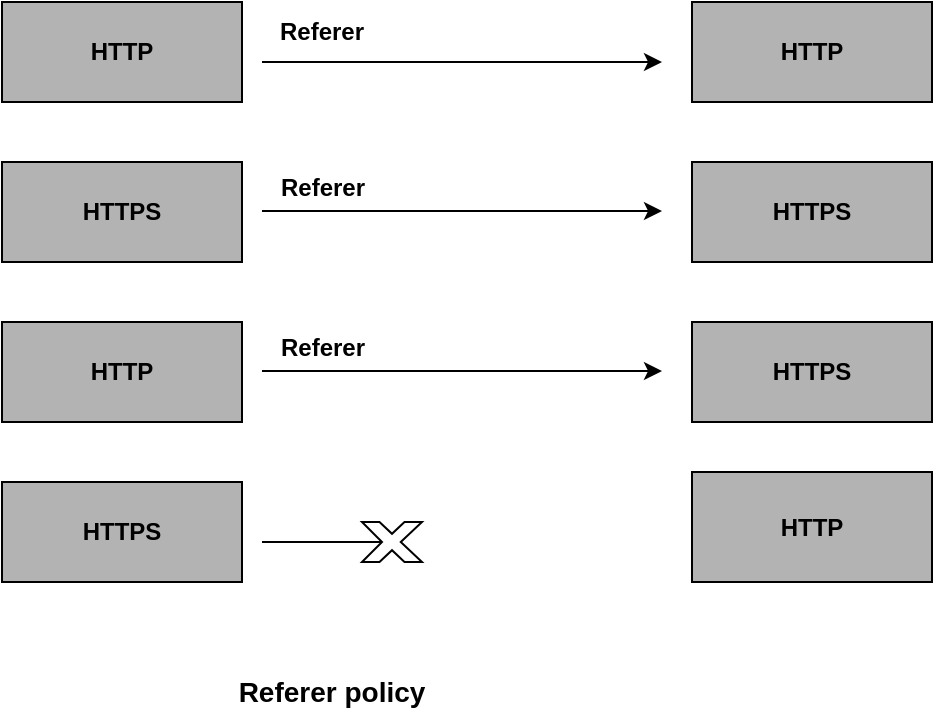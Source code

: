 <mxfile version="24.8.4">
  <diagram name="Page-1" id="c4P0QMS0-4G8p_oBopXX">
    <mxGraphModel dx="1120" dy="468" grid="1" gridSize="10" guides="1" tooltips="1" connect="1" arrows="1" fold="1" page="1" pageScale="1" pageWidth="850" pageHeight="1100" math="0" shadow="0">
      <root>
        <mxCell id="0" />
        <mxCell id="1" parent="0" />
        <mxCell id="PDgRdPxH8ZEeAix5t_-z-50" value="&lt;b&gt;HTTP&lt;/b&gt;" style="rounded=0;whiteSpace=wrap;html=1;fillColor=#B3B3B3;" vertex="1" parent="1">
          <mxGeometry x="80" y="80" width="120" height="50" as="geometry" />
        </mxCell>
        <mxCell id="PDgRdPxH8ZEeAix5t_-z-51" value="&lt;b&gt;HTTPS&lt;/b&gt;" style="rounded=0;whiteSpace=wrap;html=1;fillColor=#B3B3B3;" vertex="1" parent="1">
          <mxGeometry x="80" y="160" width="120" height="50" as="geometry" />
        </mxCell>
        <mxCell id="PDgRdPxH8ZEeAix5t_-z-53" value="&lt;b&gt;HTTP&lt;/b&gt;" style="rounded=0;whiteSpace=wrap;html=1;fillColor=#B3B3B3;" vertex="1" parent="1">
          <mxGeometry x="80" y="240" width="120" height="50" as="geometry" />
        </mxCell>
        <mxCell id="PDgRdPxH8ZEeAix5t_-z-54" value="&lt;b&gt;HTTPS&lt;/b&gt;" style="rounded=0;whiteSpace=wrap;html=1;fillColor=#B3B3B3;" vertex="1" parent="1">
          <mxGeometry x="80" y="320" width="120" height="50" as="geometry" />
        </mxCell>
        <mxCell id="PDgRdPxH8ZEeAix5t_-z-55" value="&lt;b&gt;HTTP&lt;/b&gt;" style="rounded=0;whiteSpace=wrap;html=1;fillColor=#B3B3B3;" vertex="1" parent="1">
          <mxGeometry x="425" y="80" width="120" height="50" as="geometry" />
        </mxCell>
        <mxCell id="PDgRdPxH8ZEeAix5t_-z-56" value="&lt;b&gt;HTTPS&lt;/b&gt;" style="rounded=0;whiteSpace=wrap;html=1;fillColor=#B3B3B3;" vertex="1" parent="1">
          <mxGeometry x="425" y="160" width="120" height="50" as="geometry" />
        </mxCell>
        <mxCell id="PDgRdPxH8ZEeAix5t_-z-57" value="&lt;b&gt;HTTPS&lt;/b&gt;" style="rounded=0;whiteSpace=wrap;html=1;fillColor=#B3B3B3;" vertex="1" parent="1">
          <mxGeometry x="425" y="240" width="120" height="50" as="geometry" />
        </mxCell>
        <mxCell id="PDgRdPxH8ZEeAix5t_-z-58" value="&lt;b&gt;HTTP&lt;/b&gt;" style="rounded=0;whiteSpace=wrap;html=1;fillColor=#B3B3B3;" vertex="1" parent="1">
          <mxGeometry x="425" y="315" width="120" height="55" as="geometry" />
        </mxCell>
        <mxCell id="PDgRdPxH8ZEeAix5t_-z-59" value="" style="endArrow=classic;html=1;rounded=0;" edge="1" parent="1">
          <mxGeometry width="50" height="50" relative="1" as="geometry">
            <mxPoint x="210" y="110" as="sourcePoint" />
            <mxPoint x="410" y="110" as="targetPoint" />
          </mxGeometry>
        </mxCell>
        <mxCell id="PDgRdPxH8ZEeAix5t_-z-60" value="" style="endArrow=classic;html=1;rounded=0;" edge="1" parent="1">
          <mxGeometry width="50" height="50" relative="1" as="geometry">
            <mxPoint x="210" y="184.5" as="sourcePoint" />
            <mxPoint x="410" y="184.5" as="targetPoint" />
          </mxGeometry>
        </mxCell>
        <mxCell id="PDgRdPxH8ZEeAix5t_-z-61" value="" style="endArrow=classic;html=1;rounded=0;" edge="1" parent="1">
          <mxGeometry width="50" height="50" relative="1" as="geometry">
            <mxPoint x="210" y="264.5" as="sourcePoint" />
            <mxPoint x="410" y="264.5" as="targetPoint" />
          </mxGeometry>
        </mxCell>
        <mxCell id="PDgRdPxH8ZEeAix5t_-z-62" value="" style="endArrow=none;html=1;rounded=0;" edge="1" parent="1">
          <mxGeometry width="50" height="50" relative="1" as="geometry">
            <mxPoint x="210" y="350" as="sourcePoint" />
            <mxPoint x="280" y="350" as="targetPoint" />
          </mxGeometry>
        </mxCell>
        <mxCell id="PDgRdPxH8ZEeAix5t_-z-63" value="" style="verticalLabelPosition=bottom;verticalAlign=top;html=1;shape=mxgraph.basic.x" vertex="1" parent="1">
          <mxGeometry x="260" y="340" width="30" height="20" as="geometry" />
        </mxCell>
        <mxCell id="PDgRdPxH8ZEeAix5t_-z-68" value="&lt;b&gt;Referer&lt;/b&gt;" style="text;html=1;align=center;verticalAlign=middle;whiteSpace=wrap;rounded=0;" vertex="1" parent="1">
          <mxGeometry x="210" y="80" width="60" height="30" as="geometry" />
        </mxCell>
        <mxCell id="PDgRdPxH8ZEeAix5t_-z-69" value="&lt;b&gt;Referer&lt;/b&gt;" style="text;html=1;align=center;verticalAlign=middle;resizable=0;points=[];autosize=1;strokeColor=none;fillColor=none;" vertex="1" parent="1">
          <mxGeometry x="205" y="158" width="70" height="30" as="geometry" />
        </mxCell>
        <mxCell id="PDgRdPxH8ZEeAix5t_-z-70" value="&lt;b&gt;Referer&lt;/b&gt;" style="text;html=1;align=center;verticalAlign=middle;resizable=0;points=[];autosize=1;strokeColor=none;fillColor=none;" vertex="1" parent="1">
          <mxGeometry x="205" y="238" width="70" height="30" as="geometry" />
        </mxCell>
        <mxCell id="PDgRdPxH8ZEeAix5t_-z-71" value="&lt;b&gt;&lt;font style=&quot;font-size: 14px;&quot;&gt;Referer policy&lt;/font&gt;&lt;/b&gt;" style="text;html=1;align=center;verticalAlign=middle;whiteSpace=wrap;rounded=0;" vertex="1" parent="1">
          <mxGeometry x="170" y="410" width="150" height="30" as="geometry" />
        </mxCell>
      </root>
    </mxGraphModel>
  </diagram>
</mxfile>
